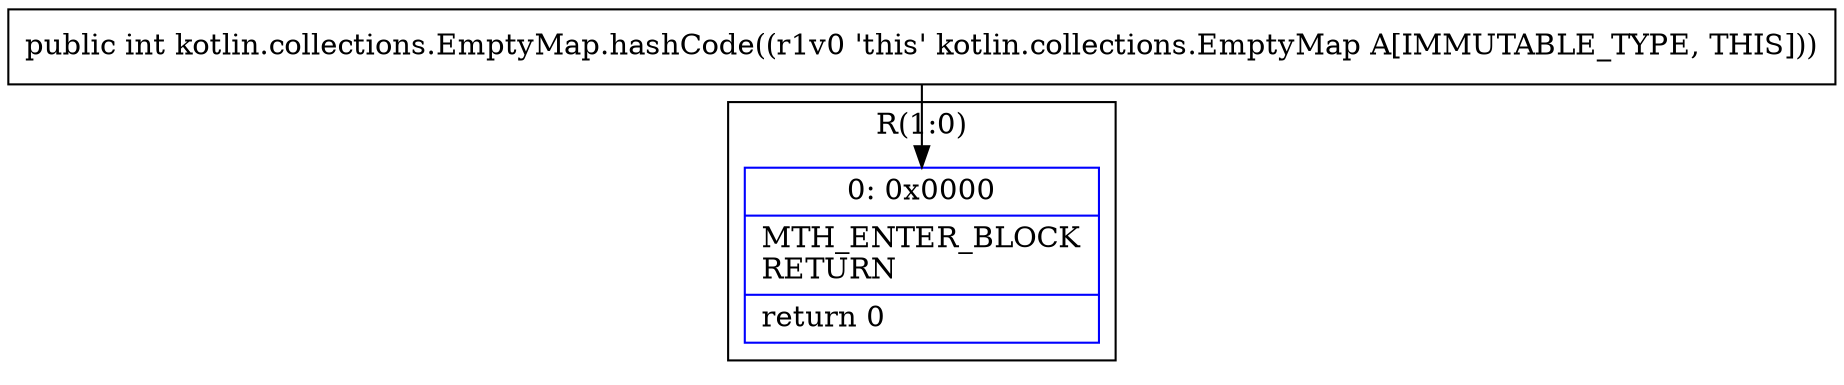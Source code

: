 digraph "CFG forkotlin.collections.EmptyMap.hashCode()I" {
subgraph cluster_Region_626172211 {
label = "R(1:0)";
node [shape=record,color=blue];
Node_0 [shape=record,label="{0\:\ 0x0000|MTH_ENTER_BLOCK\lRETURN\l|return 0\l}"];
}
MethodNode[shape=record,label="{public int kotlin.collections.EmptyMap.hashCode((r1v0 'this' kotlin.collections.EmptyMap A[IMMUTABLE_TYPE, THIS])) }"];
MethodNode -> Node_0;
}

